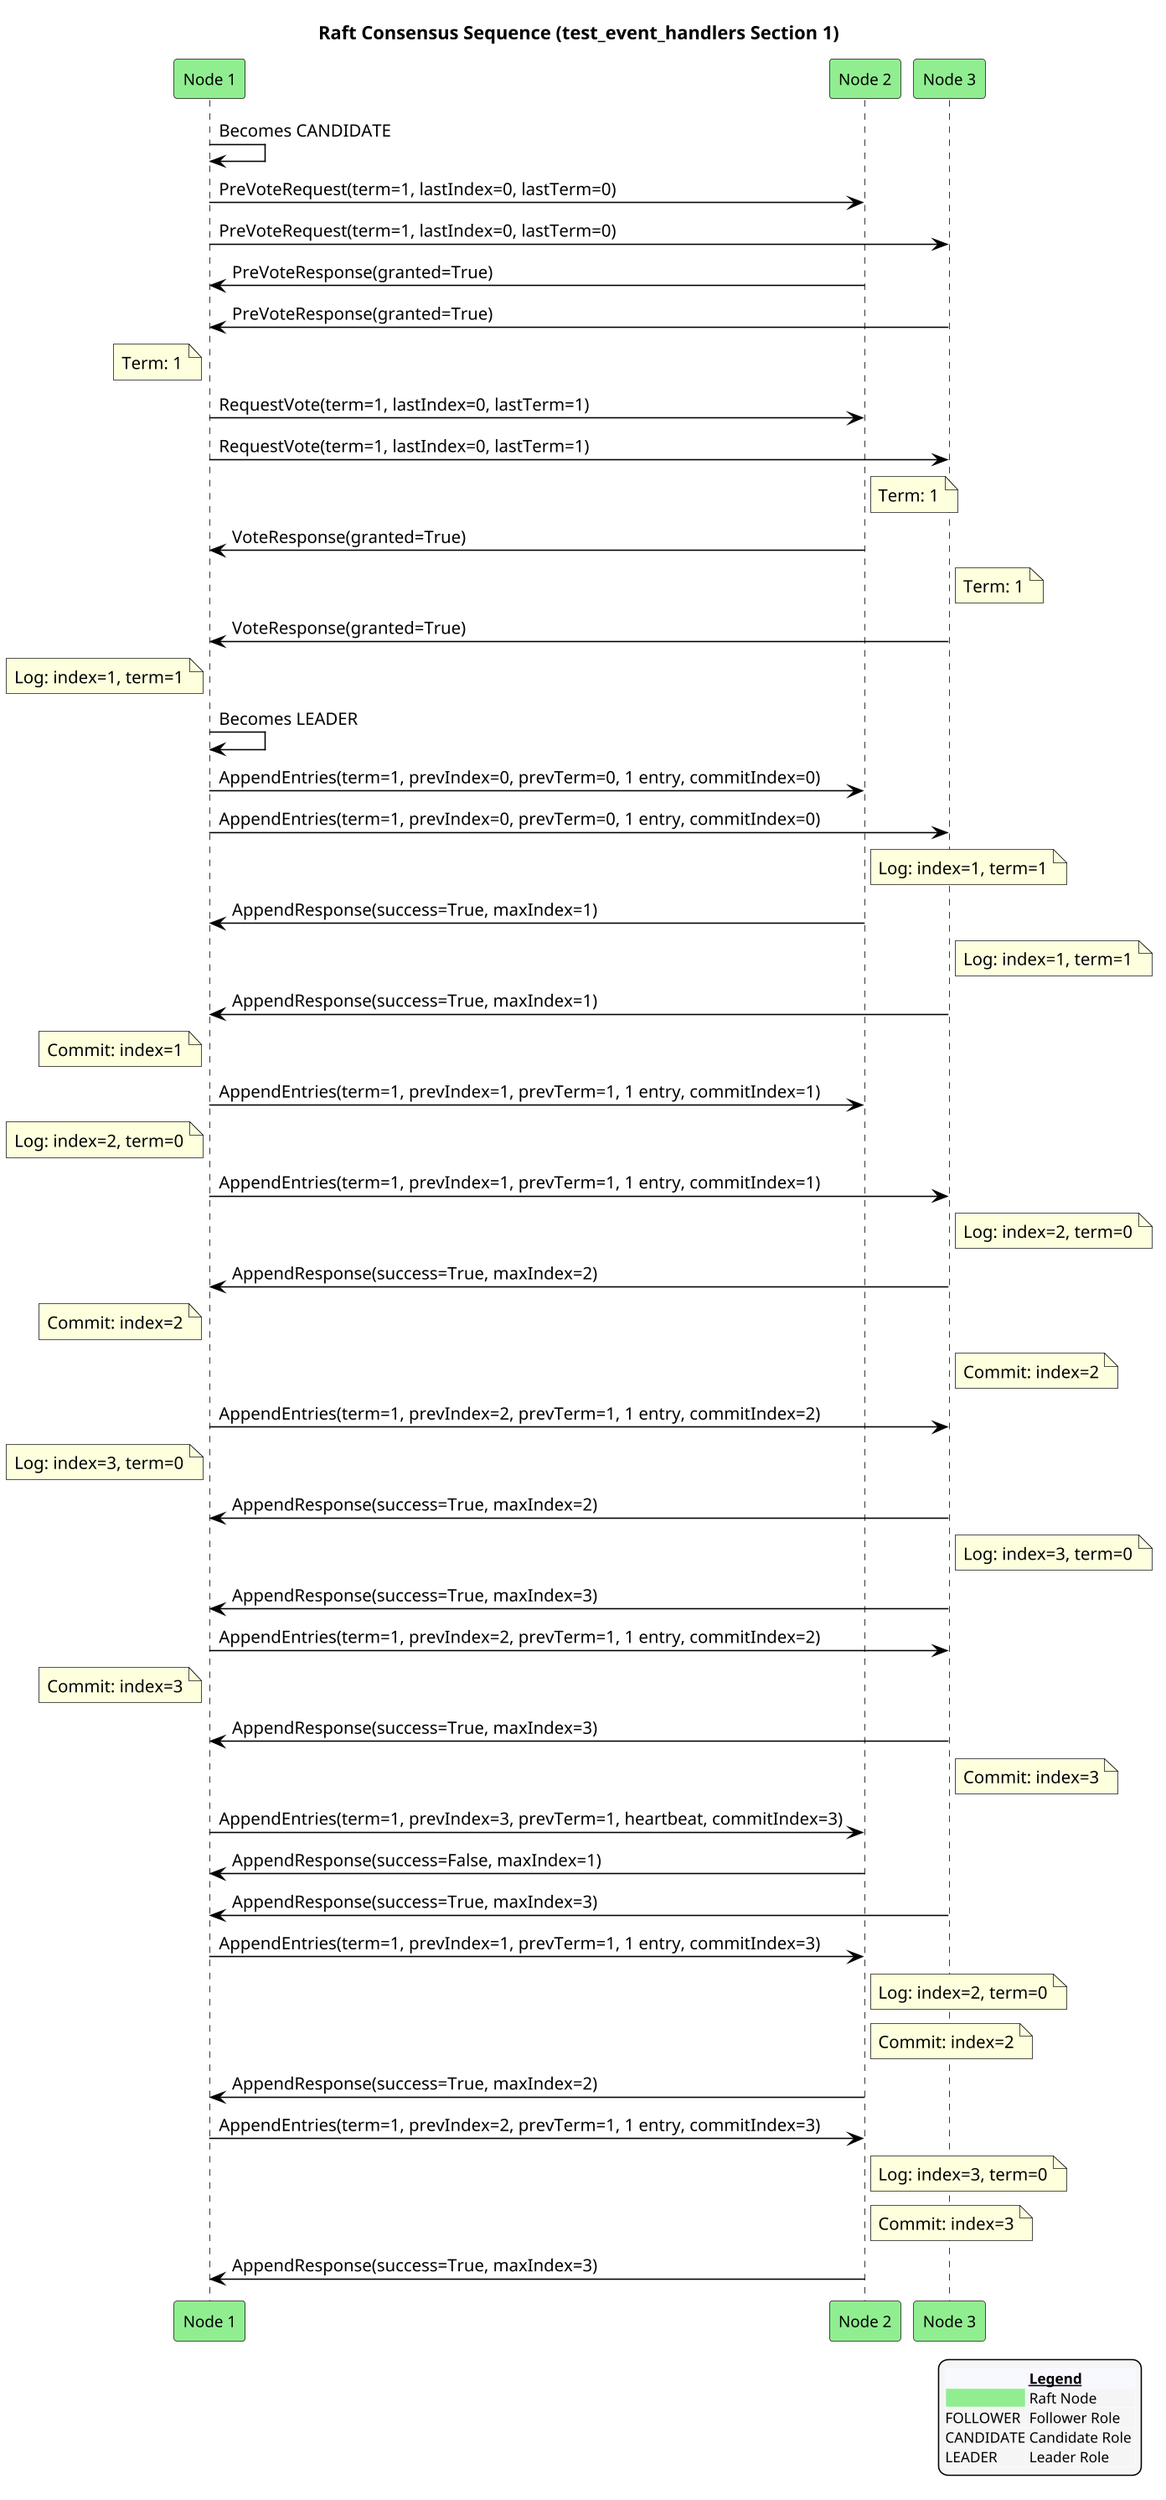 @startuml
!pragma ratio 0.7
skinparam dpi 150
skinparam monochrome false
skinparam sequence {
  ArrowColor Black
  ActorBorderColor Black
  LifeLineBorderColor Black
  ParticipantFontSize 12
  Padding 10
}
skinparam legend {
  BackgroundColor #F5F5F5
  FontSize 11
}
title Raft Consensus Sequence (test_event_handlers Section 1)

participant "Node 1" as n1 order 10 #Lightgreen
participant "Node 2" as n2 order 20 #Lightgreen
participant "Node 3" as n3 order 30 #Lightgreen
n1 -> n1: Becomes CANDIDATE
n1 -> n2: PreVoteRequest(term=1, lastIndex=0, lastTerm=0)
n1 -> n3: PreVoteRequest(term=1, lastIndex=0, lastTerm=0)
n2 -> n1: PreVoteResponse(granted=True)
n3 -> n1: PreVoteResponse(granted=True)
note left of n1: Term: 1
n1 -> n2: RequestVote(term=1, lastIndex=0, lastTerm=1)
n1 -> n3: RequestVote(term=1, lastIndex=0, lastTerm=1)
note right of n2: Term: 1
n2 -> n1: VoteResponse(granted=True)
note right of n3: Term: 1
n3 -> n1: VoteResponse(granted=True)
note left of n1: Log: index=1, term=1
n1 -> n1: Becomes LEADER
n1 -> n2: AppendEntries(term=1, prevIndex=0, prevTerm=0, 1 entry, commitIndex=0)
n1 -> n3: AppendEntries(term=1, prevIndex=0, prevTerm=0, 1 entry, commitIndex=0)
note right of n2: Log: index=1, term=1
n2 -> n1: AppendResponse(success=True, maxIndex=1)
note right of n3: Log: index=1, term=1
n3 -> n1: AppendResponse(success=True, maxIndex=1)
note left of n1: Commit: index=1
n1 -> n2: AppendEntries(term=1, prevIndex=1, prevTerm=1, 1 entry, commitIndex=1)
note left of n1: Log: index=2, term=0
n1 -> n3: AppendEntries(term=1, prevIndex=1, prevTerm=1, 1 entry, commitIndex=1)
note right of n3: Log: index=2, term=0
n3 -> n1: AppendResponse(success=True, maxIndex=2)
note left of n1: Commit: index=2
note right of n3: Commit: index=2
n1 -> n3: AppendEntries(term=1, prevIndex=2, prevTerm=1, 1 entry, commitIndex=2)
note left of n1: Log: index=3, term=0
n3 -> n1: AppendResponse(success=True, maxIndex=2)
note right of n3: Log: index=3, term=0
n3 -> n1: AppendResponse(success=True, maxIndex=3)
n1 -> n3: AppendEntries(term=1, prevIndex=2, prevTerm=1, 1 entry, commitIndex=2)
note left of n1: Commit: index=3
n3 -> n1: AppendResponse(success=True, maxIndex=3)
note right of n3: Commit: index=3
n1 -> n2: AppendEntries(term=1, prevIndex=3, prevTerm=1, heartbeat, commitIndex=3)
n2 -> n1: AppendResponse(success=False, maxIndex=1)
n3 -> n1: AppendResponse(success=True, maxIndex=3)
n1 -> n2: AppendEntries(term=1, prevIndex=1, prevTerm=1, 1 entry, commitIndex=3)
note right of n2: Log: index=2, term=0
note right of n2: Commit: index=2
n2 -> n1: AppendResponse(success=True, maxIndex=2)
n1 -> n2: AppendEntries(term=1, prevIndex=2, prevTerm=1, 1 entry, commitIndex=3)
note right of n2: Log: index=3, term=0
note right of n2: Commit: index=3
n2 -> n1: AppendResponse(success=True, maxIndex=3)

legend right
  <#GhostWhite,#GhostWhite>|      |= __Legend__ |
  |<#Lightgreen>| Raft Node |
  |FOLLOWER| Follower Role |
  |CANDIDATE| Candidate Role |
  |LEADER| Leader Role |
endlegend
@enduml
